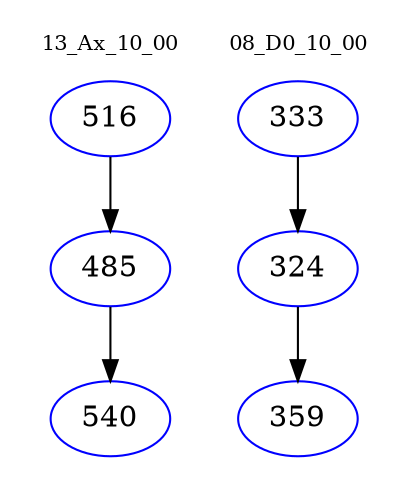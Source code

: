 digraph{
subgraph cluster_0 {
color = white
label = "13_Ax_10_00";
fontsize=10;
T0_516 [label="516", color="blue"]
T0_516 -> T0_485 [color="black"]
T0_485 [label="485", color="blue"]
T0_485 -> T0_540 [color="black"]
T0_540 [label="540", color="blue"]
}
subgraph cluster_1 {
color = white
label = "08_D0_10_00";
fontsize=10;
T1_333 [label="333", color="blue"]
T1_333 -> T1_324 [color="black"]
T1_324 [label="324", color="blue"]
T1_324 -> T1_359 [color="black"]
T1_359 [label="359", color="blue"]
}
}
